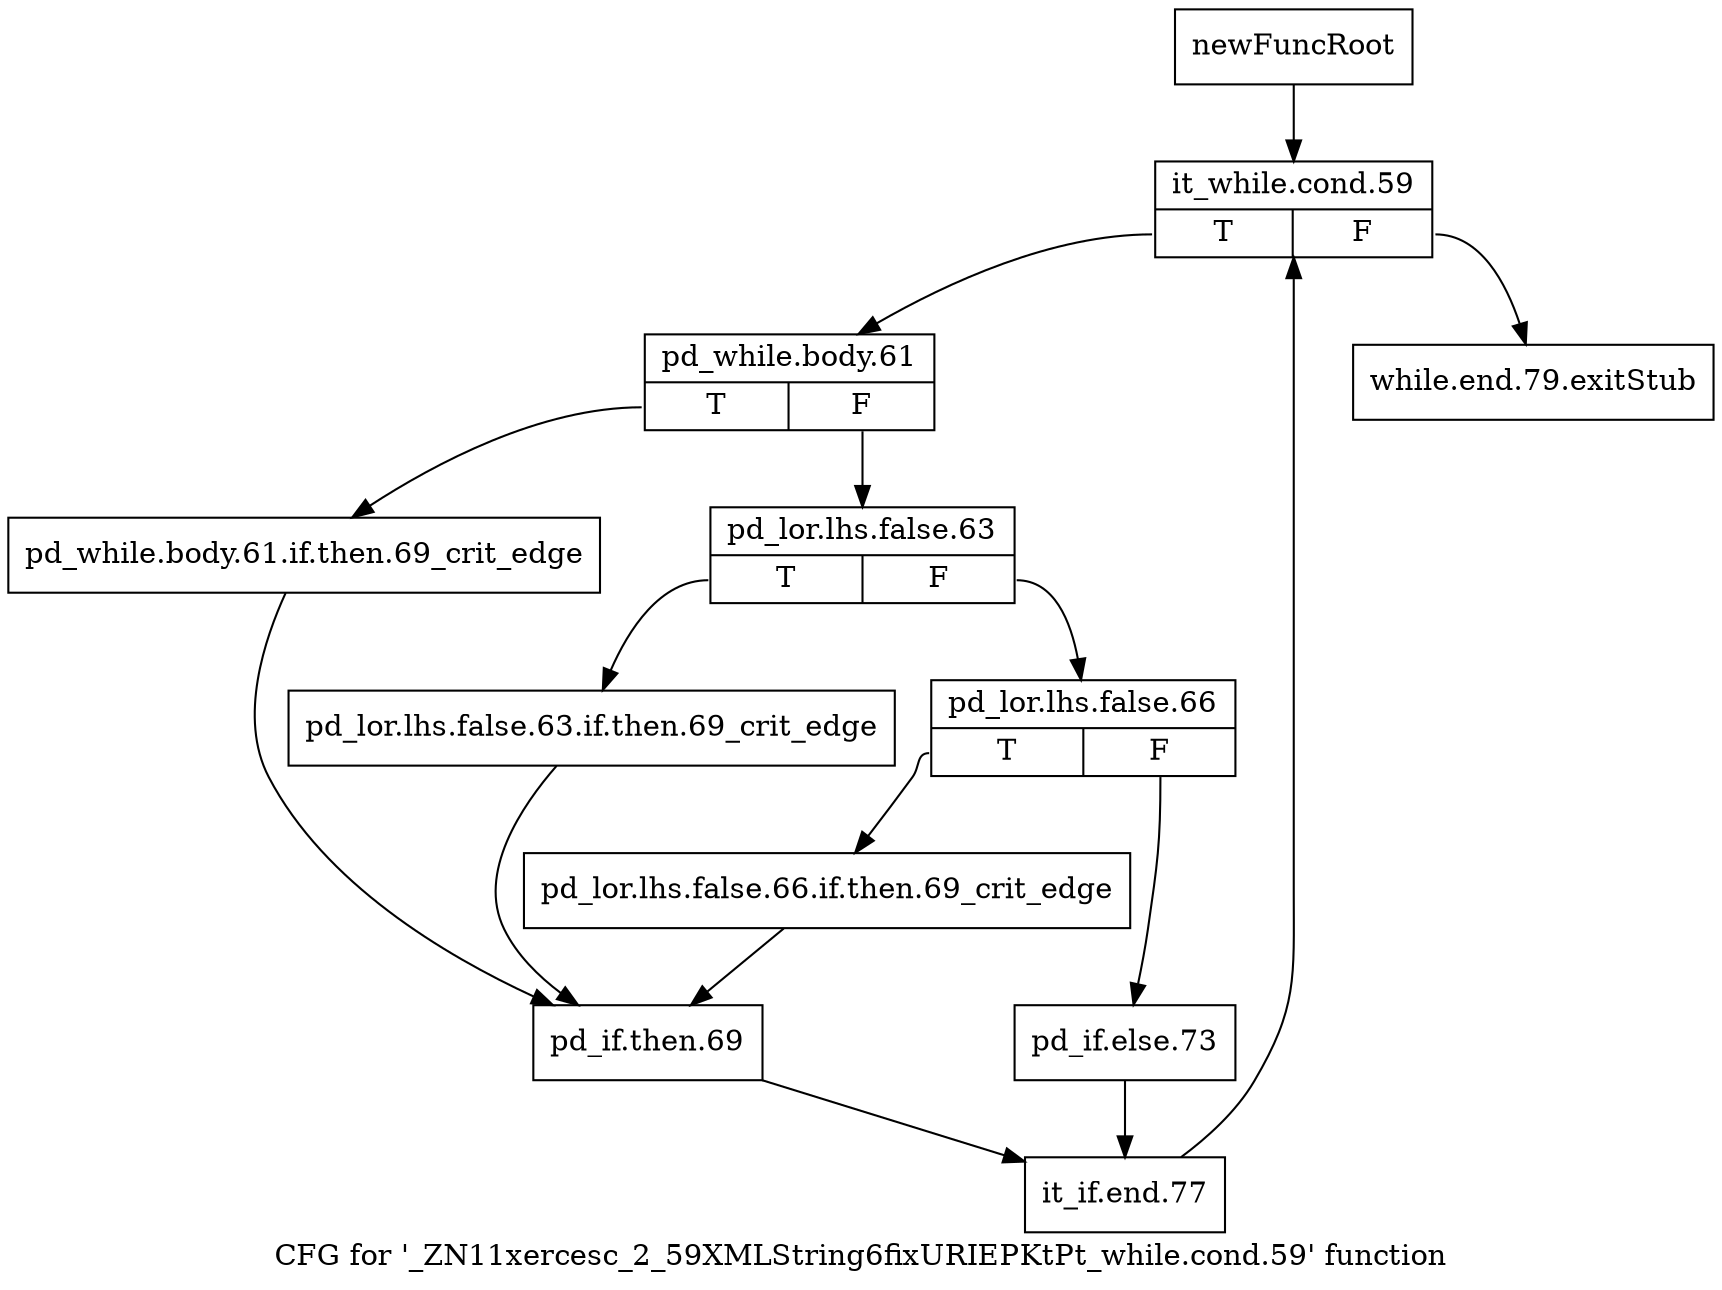 digraph "CFG for '_ZN11xercesc_2_59XMLString6fixURIEPKtPt_while.cond.59' function" {
	label="CFG for '_ZN11xercesc_2_59XMLString6fixURIEPKtPt_while.cond.59' function";

	Node0x9b7b970 [shape=record,label="{newFuncRoot}"];
	Node0x9b7b970 -> Node0x9b7ba10;
	Node0x9b7b9c0 [shape=record,label="{while.end.79.exitStub}"];
	Node0x9b7ba10 [shape=record,label="{it_while.cond.59|{<s0>T|<s1>F}}"];
	Node0x9b7ba10:s0 -> Node0x9b7ba60;
	Node0x9b7ba10:s1 -> Node0x9b7b9c0;
	Node0x9b7ba60 [shape=record,label="{pd_while.body.61|{<s0>T|<s1>F}}"];
	Node0x9b7ba60:s0 -> Node0x9b7bc40;
	Node0x9b7ba60:s1 -> Node0x9b7bab0;
	Node0x9b7bab0 [shape=record,label="{pd_lor.lhs.false.63|{<s0>T|<s1>F}}"];
	Node0x9b7bab0:s0 -> Node0x9b7bbf0;
	Node0x9b7bab0:s1 -> Node0x9b7bb00;
	Node0x9b7bb00 [shape=record,label="{pd_lor.lhs.false.66|{<s0>T|<s1>F}}"];
	Node0x9b7bb00:s0 -> Node0x9b7bba0;
	Node0x9b7bb00:s1 -> Node0x9b7bb50;
	Node0x9b7bb50 [shape=record,label="{pd_if.else.73}"];
	Node0x9b7bb50 -> Node0x9b7bce0;
	Node0x9b7bba0 [shape=record,label="{pd_lor.lhs.false.66.if.then.69_crit_edge}"];
	Node0x9b7bba0 -> Node0x9b7bc90;
	Node0x9b7bbf0 [shape=record,label="{pd_lor.lhs.false.63.if.then.69_crit_edge}"];
	Node0x9b7bbf0 -> Node0x9b7bc90;
	Node0x9b7bc40 [shape=record,label="{pd_while.body.61.if.then.69_crit_edge}"];
	Node0x9b7bc40 -> Node0x9b7bc90;
	Node0x9b7bc90 [shape=record,label="{pd_if.then.69}"];
	Node0x9b7bc90 -> Node0x9b7bce0;
	Node0x9b7bce0 [shape=record,label="{it_if.end.77}"];
	Node0x9b7bce0 -> Node0x9b7ba10;
}

